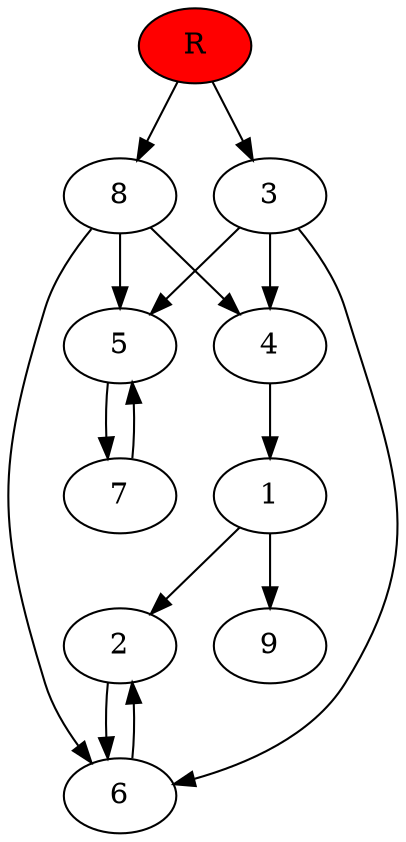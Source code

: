 digraph prb21444 {
	1
	2
	3
	4
	5
	6
	7
	8
	R [fillcolor="#ff0000" style=filled]
	1 -> 2
	1 -> 9
	2 -> 6
	3 -> 4
	3 -> 5
	3 -> 6
	4 -> 1
	5 -> 7
	6 -> 2
	7 -> 5
	8 -> 4
	8 -> 5
	8 -> 6
	R -> 3
	R -> 8
}
